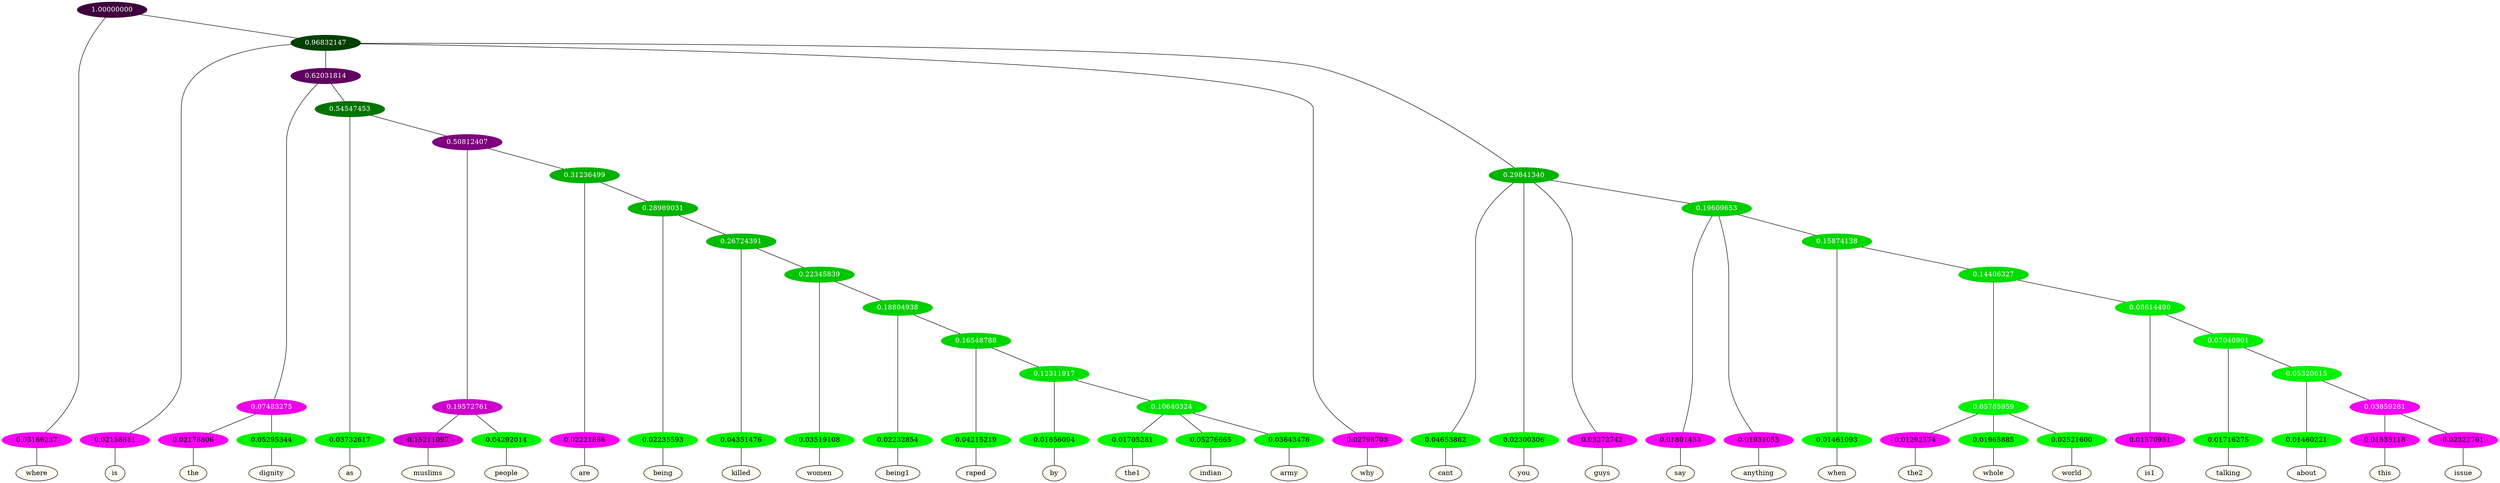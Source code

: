 graph {
	node [format=png height=0.15 nodesep=0.001 ordering=out overlap=prism overlap_scaling=0.01 ranksep=0.001 ratio=0.2 style=filled width=0.15]
	{
		rank=same
		a_w_1 [label=where color=black fillcolor=floralwhite style="filled,solid"]
		a_w_3 [label=is color=black fillcolor=floralwhite style="filled,solid"]
		a_w_13 [label=the color=black fillcolor=floralwhite style="filled,solid"]
		a_w_14 [label=dignity color=black fillcolor=floralwhite style="filled,solid"]
		a_w_15 [label=as color=black fillcolor=floralwhite style="filled,solid"]
		a_w_24 [label=muslims color=black fillcolor=floralwhite style="filled,solid"]
		a_w_25 [label=people color=black fillcolor=floralwhite style="filled,solid"]
		a_w_26 [label=are color=black fillcolor=floralwhite style="filled,solid"]
		a_w_30 [label=being color=black fillcolor=floralwhite style="filled,solid"]
		a_w_37 [label=killed color=black fillcolor=floralwhite style="filled,solid"]
		a_w_41 [label=women color=black fillcolor=floralwhite style="filled,solid"]
		a_w_45 [label=being1 color=black fillcolor=floralwhite style="filled,solid"]
		a_w_49 [label=raped color=black fillcolor=floralwhite style="filled,solid"]
		a_w_51 [label=by color=black fillcolor=floralwhite style="filled,solid"]
		a_w_53 [label=the1 color=black fillcolor=floralwhite style="filled,solid"]
		a_w_54 [label=indian color=black fillcolor=floralwhite style="filled,solid"]
		a_w_55 [label=army color=black fillcolor=floralwhite style="filled,solid"]
		a_w_5 [label=why color=black fillcolor=floralwhite style="filled,solid"]
		a_w_9 [label=cant color=black fillcolor=floralwhite style="filled,solid"]
		a_w_10 [label=you color=black fillcolor=floralwhite style="filled,solid"]
		a_w_11 [label=guys color=black fillcolor=floralwhite style="filled,solid"]
		a_w_17 [label=say color=black fillcolor=floralwhite style="filled,solid"]
		a_w_18 [label=anything color=black fillcolor=floralwhite style="filled,solid"]
		a_w_22 [label=when color=black fillcolor=floralwhite style="filled,solid"]
		a_w_32 [label=the2 color=black fillcolor=floralwhite style="filled,solid"]
		a_w_33 [label=whole color=black fillcolor=floralwhite style="filled,solid"]
		a_w_34 [label=world color=black fillcolor=floralwhite style="filled,solid"]
		a_w_35 [label=is1 color=black fillcolor=floralwhite style="filled,solid"]
		a_w_39 [label=talking color=black fillcolor=floralwhite style="filled,solid"]
		a_w_43 [label=about color=black fillcolor=floralwhite style="filled,solid"]
		a_w_47 [label=this color=black fillcolor=floralwhite style="filled,solid"]
		a_w_48 [label=issue color=black fillcolor=floralwhite style="filled,solid"]
	}
	a_n_1 -- a_w_1
	a_n_3 -- a_w_3
	a_n_13 -- a_w_13
	a_n_14 -- a_w_14
	a_n_15 -- a_w_15
	a_n_24 -- a_w_24
	a_n_25 -- a_w_25
	a_n_26 -- a_w_26
	a_n_30 -- a_w_30
	a_n_37 -- a_w_37
	a_n_41 -- a_w_41
	a_n_45 -- a_w_45
	a_n_49 -- a_w_49
	a_n_51 -- a_w_51
	a_n_53 -- a_w_53
	a_n_54 -- a_w_54
	a_n_55 -- a_w_55
	a_n_5 -- a_w_5
	a_n_9 -- a_w_9
	a_n_10 -- a_w_10
	a_n_11 -- a_w_11
	a_n_17 -- a_w_17
	a_n_18 -- a_w_18
	a_n_22 -- a_w_22
	a_n_32 -- a_w_32
	a_n_33 -- a_w_33
	a_n_34 -- a_w_34
	a_n_35 -- a_w_35
	a_n_39 -- a_w_39
	a_n_43 -- a_w_43
	a_n_47 -- a_w_47
	a_n_48 -- a_w_48
	{
		rank=same
		a_n_1 [label=0.03166237 color="0.835 1.000 0.968" fontcolor=black]
		a_n_3 [label=0.02158811 color="0.835 1.000 0.978" fontcolor=black]
		a_n_13 [label=0.02178806 color="0.835 1.000 0.978" fontcolor=black]
		a_n_14 [label=0.05295344 color="0.334 1.000 0.947" fontcolor=black]
		a_n_15 [label=0.03732617 color="0.334 1.000 0.963" fontcolor=black]
		a_n_24 [label=0.15211097 color="0.835 1.000 0.848" fontcolor=black]
		a_n_25 [label=0.04292014 color="0.334 1.000 0.957" fontcolor=black]
		a_n_26 [label=0.02221886 color="0.835 1.000 0.978" fontcolor=black]
		a_n_30 [label=0.02235593 color="0.334 1.000 0.978" fontcolor=black]
		a_n_37 [label=0.04351476 color="0.334 1.000 0.956" fontcolor=black]
		a_n_41 [label=0.03519108 color="0.334 1.000 0.965" fontcolor=black]
		a_n_45 [label=0.02232854 color="0.334 1.000 0.978" fontcolor=black]
		a_n_49 [label=0.04215219 color="0.334 1.000 0.958" fontcolor=black]
		a_n_51 [label=0.01656094 color="0.334 1.000 0.983" fontcolor=black]
		a_n_53 [label=0.01705281 color="0.334 1.000 0.983" fontcolor=black]
		a_n_54 [label=0.05276665 color="0.334 1.000 0.947" fontcolor=black]
		a_n_55 [label=0.03643476 color="0.334 1.000 0.964" fontcolor=black]
		a_n_5 [label=0.02798703 color="0.835 1.000 0.972" fontcolor=black]
		a_n_9 [label=0.04653862 color="0.334 1.000 0.953" fontcolor=black]
		a_n_10 [label=0.02300306 color="0.334 1.000 0.977" fontcolor=black]
		a_n_11 [label=0.03272742 color="0.835 1.000 0.967" fontcolor=black]
		a_n_17 [label=0.01801433 color="0.835 1.000 0.982" fontcolor=black]
		a_n_18 [label=0.01931055 color="0.835 1.000 0.981" fontcolor=black]
		a_n_22 [label=0.01461093 color="0.334 1.000 0.985" fontcolor=black]
		a_n_32 [label=0.01292374 color="0.835 1.000 0.987" fontcolor=black]
		a_n_33 [label=0.01965885 color="0.334 1.000 0.980" fontcolor=black]
		a_n_34 [label=0.02521600 color="0.334 1.000 0.975" fontcolor=black]
		a_n_35 [label=0.01570951 color="0.835 1.000 0.984" fontcolor=black]
		a_n_39 [label=0.01716275 color="0.334 1.000 0.983" fontcolor=black]
		a_n_43 [label=0.01460221 color="0.334 1.000 0.985" fontcolor=black]
		a_n_47 [label=0.01535118 color="0.835 1.000 0.985" fontcolor=black]
		a_n_48 [label=0.02322761 color="0.835 1.000 0.977" fontcolor=black]
	}
	a_n_0 [label=1.00000000 color="0.835 1.000 0.250" fontcolor=grey99]
	a_n_0 -- a_n_1
	a_n_2 [label=0.96832147 color="0.334 1.000 0.250" fontcolor=grey99]
	a_n_0 -- a_n_2
	a_n_2 -- a_n_3
	a_n_4 [label=0.62031814 color="0.835 1.000 0.380" fontcolor=grey99]
	a_n_2 -- a_n_4
	a_n_2 -- a_n_5
	a_n_6 [label=0.29841340 color="0.334 1.000 0.702" fontcolor=grey99]
	a_n_2 -- a_n_6
	a_n_7 [label=0.07483275 color="0.835 1.000 0.925" fontcolor=grey99]
	a_n_4 -- a_n_7
	a_n_8 [label=0.54547453 color="0.334 1.000 0.455" fontcolor=grey99]
	a_n_4 -- a_n_8
	a_n_6 -- a_n_9
	a_n_6 -- a_n_10
	a_n_6 -- a_n_11
	a_n_12 [label=0.19609653 color="0.334 1.000 0.804" fontcolor=grey99]
	a_n_6 -- a_n_12
	a_n_7 -- a_n_13
	a_n_7 -- a_n_14
	a_n_8 -- a_n_15
	a_n_16 [label=0.50812407 color="0.835 1.000 0.492" fontcolor=grey99]
	a_n_8 -- a_n_16
	a_n_12 -- a_n_17
	a_n_12 -- a_n_18
	a_n_19 [label=0.15874138 color="0.334 1.000 0.841" fontcolor=grey99]
	a_n_12 -- a_n_19
	a_n_20 [label=0.19572761 color="0.835 1.000 0.804" fontcolor=grey99]
	a_n_16 -- a_n_20
	a_n_21 [label=0.31236499 color="0.334 1.000 0.688" fontcolor=grey99]
	a_n_16 -- a_n_21
	a_n_19 -- a_n_22
	a_n_23 [label=0.14406327 color="0.334 1.000 0.856" fontcolor=grey99]
	a_n_19 -- a_n_23
	a_n_20 -- a_n_24
	a_n_20 -- a_n_25
	a_n_21 -- a_n_26
	a_n_27 [label=0.28989031 color="0.334 1.000 0.710" fontcolor=grey99]
	a_n_21 -- a_n_27
	a_n_28 [label=0.05785959 color="0.334 1.000 0.942" fontcolor=grey99]
	a_n_23 -- a_n_28
	a_n_29 [label=0.08614490 color="0.334 1.000 0.914" fontcolor=grey99]
	a_n_23 -- a_n_29
	a_n_27 -- a_n_30
	a_n_31 [label=0.26724391 color="0.334 1.000 0.733" fontcolor=grey99]
	a_n_27 -- a_n_31
	a_n_28 -- a_n_32
	a_n_28 -- a_n_33
	a_n_28 -- a_n_34
	a_n_29 -- a_n_35
	a_n_36 [label=0.07040901 color="0.334 1.000 0.930" fontcolor=grey99]
	a_n_29 -- a_n_36
	a_n_31 -- a_n_37
	a_n_38 [label=0.22345839 color="0.334 1.000 0.777" fontcolor=grey99]
	a_n_31 -- a_n_38
	a_n_36 -- a_n_39
	a_n_40 [label=0.05320615 color="0.334 1.000 0.947" fontcolor=grey99]
	a_n_36 -- a_n_40
	a_n_38 -- a_n_41
	a_n_42 [label=0.18804938 color="0.334 1.000 0.812" fontcolor=grey99]
	a_n_38 -- a_n_42
	a_n_40 -- a_n_43
	a_n_44 [label=0.03859281 color="0.835 1.000 0.961" fontcolor=grey99]
	a_n_40 -- a_n_44
	a_n_42 -- a_n_45
	a_n_46 [label=0.16548788 color="0.334 1.000 0.835" fontcolor=grey99]
	a_n_42 -- a_n_46
	a_n_44 -- a_n_47
	a_n_44 -- a_n_48
	a_n_46 -- a_n_49
	a_n_50 [label=0.12311917 color="0.334 1.000 0.877" fontcolor=grey99]
	a_n_46 -- a_n_50
	a_n_50 -- a_n_51
	a_n_52 [label=0.10640324 color="0.334 1.000 0.894" fontcolor=grey99]
	a_n_50 -- a_n_52
	a_n_52 -- a_n_53
	a_n_52 -- a_n_54
	a_n_52 -- a_n_55
}
